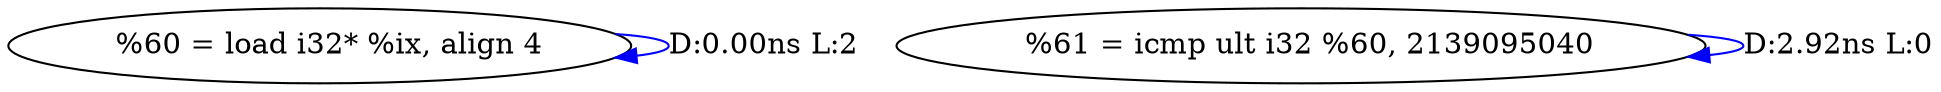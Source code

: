 digraph {
Node0x2cc57f0[label="  %60 = load i32* %ix, align 4"];
Node0x2cc57f0 -> Node0x2cc57f0[label="D:0.00ns L:2",color=blue];
Node0x2cc58d0[label="  %61 = icmp ult i32 %60, 2139095040"];
Node0x2cc58d0 -> Node0x2cc58d0[label="D:2.92ns L:0",color=blue];
}
